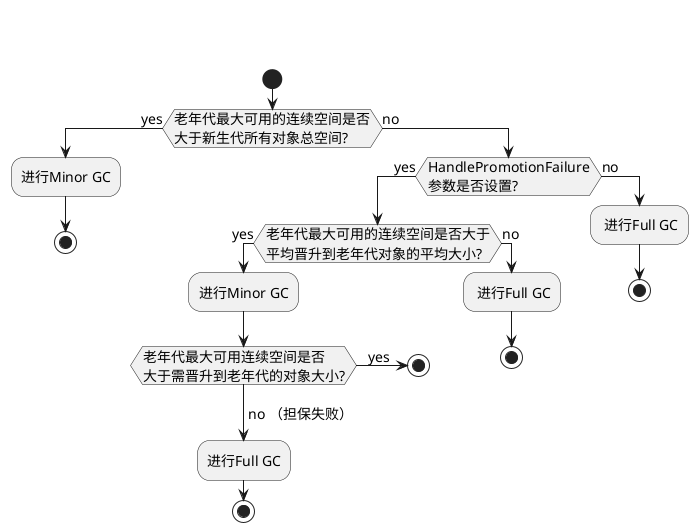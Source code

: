 @startuml
title:   \n
skinparam defaultFontSize 14
start
if (老年代最大可用的连续空间是否\n大于新生代所有对象总空间?) then (yes)
  :进行Minor GC;
  stop
else (no)
    if(HandlePromotionFailure\n参数是否设置?) then (yes)
         if(老年代最大可用的连续空间是否大于\n平均晋升到老年代对象的平均大小?) then (\n\nyes)
             :进行Minor GC;
             if(老年代最大可用连续空间是否\n大于需晋升到老年代的对象大小?) then (\n\n   yes  )
                 stop
             else(\nno （担保失败） \n\n)
                :进行Full GC;
                stop
             endif
         else (\n\nno)
              : 进行Full GC;
              stop
         endif
    else (no)
        : 进行Full GC;
        stop
    endif
endif

@enduml
